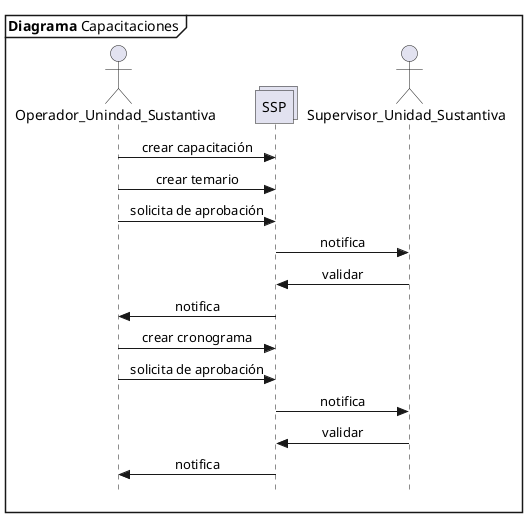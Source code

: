 @startuml Diagrama_Capacitaciones
skinparam Style strictuml
skinparam SequenceMessageAlignment center

mainframe **Diagrama** Capacitaciones
actor Operador_Unindad_Sustantiva as opeuni
collections SSP
actor Supervisor_Unidad_Sustantiva as supuni

opeuni->SSP: crear capacitación
opeuni->SSP: crear temario
opeuni->SSP: solicita de aprobación
SSP->supuni: notifica
supuni->SSP: validar
SSP->opeuni: notifica
opeuni->SSP: crear cronograma
opeuni->SSP: solicita de aprobación
SSP->supuni: notifica
supuni->SSP: validar
SSP->opeuni: notifica

@enduml